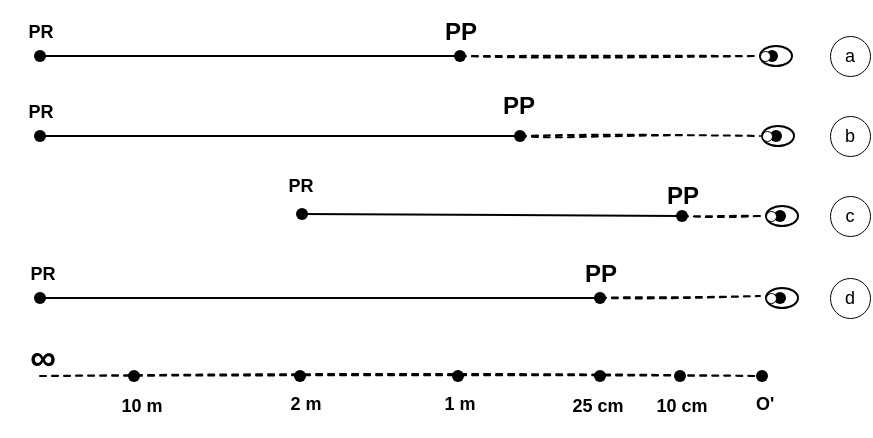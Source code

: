 <mxfile version="20.8.10" type="device"><diagram name="Page-1" id="PmjRVWUNBQiRzPhYBRPI"><mxGraphModel dx="567" dy="331" grid="1" gridSize="10" guides="1" tooltips="1" connect="1" arrows="1" fold="1" page="1" pageScale="1" pageWidth="827" pageHeight="1169" math="0" shadow="0"><root><mxCell id="0"/><mxCell id="1" parent="0"/><mxCell id="MbZ1hXyUN0HIS0RyjaZz-1" value="" style="endArrow=none;html=1;rounded=0;startArrow=none;" parent="1" source="MbZ1hXyUN0HIS0RyjaZz-38" edge="1"><mxGeometry width="50" height="50" relative="1" as="geometry"><mxPoint x="120" y="120" as="sourcePoint"/><mxPoint x="330" y="120" as="targetPoint"/></mxGeometry></mxCell><mxCell id="MbZ1hXyUN0HIS0RyjaZz-2" value="" style="endArrow=none;html=1;rounded=0;startArrow=none;" parent="1" source="MbZ1hXyUN0HIS0RyjaZz-42" edge="1"><mxGeometry width="50" height="50" relative="1" as="geometry"><mxPoint x="120" y="160" as="sourcePoint"/><mxPoint x="360" y="160" as="targetPoint"/></mxGeometry></mxCell><mxCell id="MbZ1hXyUN0HIS0RyjaZz-3" value="" style="endArrow=none;html=1;rounded=1;" parent="1" edge="1"><mxGeometry width="50" height="50" relative="1" as="geometry"><mxPoint x="250" y="199" as="sourcePoint"/><mxPoint x="440" y="200" as="targetPoint"/></mxGeometry></mxCell><mxCell id="MbZ1hXyUN0HIS0RyjaZz-4" value="" style="endArrow=none;html=1;rounded=0;startArrow=none;entryX=0.35;entryY=0.58;entryDx=0;entryDy=0;entryPerimeter=0;" parent="1" source="MbZ1hXyUN0HIS0RyjaZz-16" target="MbZ1hXyUN0HIS0RyjaZz-16" edge="1"><mxGeometry width="50" height="50" relative="1" as="geometry"><mxPoint x="120" y="240" as="sourcePoint"/><mxPoint x="520" y="240" as="targetPoint"/></mxGeometry></mxCell><mxCell id="MbZ1hXyUN0HIS0RyjaZz-5" value="" style="endArrow=none;dashed=1;html=1;rounded=0;sketch=1;entryX=0.704;entryY=0.544;entryDx=0;entryDy=0;entryPerimeter=0;" parent="1" target="MbZ1hXyUN0HIS0RyjaZz-55" edge="1"><mxGeometry width="50" height="50" relative="1" as="geometry"><mxPoint x="120" y="280" as="sourcePoint"/><mxPoint x="570" y="280" as="targetPoint"/></mxGeometry></mxCell><mxCell id="MbZ1hXyUN0HIS0RyjaZz-11" value="25 cm" style="text;html=1;align=center;verticalAlign=middle;whiteSpace=wrap;rounded=0;fontSize=9;fontStyle=1;" parent="1" vertex="1"><mxGeometry x="369" y="280" width="60" height="30" as="geometry"/></mxCell><mxCell id="MbZ1hXyUN0HIS0RyjaZz-12" value="10 cm" style="text;html=1;align=center;verticalAlign=middle;whiteSpace=wrap;rounded=0;fontSize=9;fontStyle=1;" parent="1" vertex="1"><mxGeometry x="411" y="280" width="60" height="30" as="geometry"/></mxCell><mxCell id="MbZ1hXyUN0HIS0RyjaZz-13" value="" style="shape=waypoint;sketch=0;size=6;pointerEvents=1;points=[];resizable=0;rotatable=0;perimeter=centerPerimeter;snapToPoint=1;" parent="1" vertex="1"><mxGeometry x="430" y="270" width="20" height="20" as="geometry"/></mxCell><mxCell id="MbZ1hXyUN0HIS0RyjaZz-14" value="" style="shape=waypoint;sketch=0;size=6;pointerEvents=1;points=[];resizable=0;rotatable=0;perimeter=centerPerimeter;snapToPoint=1;" parent="1" vertex="1"><mxGeometry x="319" y="270" width="20" height="20" as="geometry"/></mxCell><mxCell id="MbZ1hXyUN0HIS0RyjaZz-15" value="" style="shape=waypoint;sketch=0;size=6;pointerEvents=1;points=[];resizable=0;rotatable=0;perimeter=centerPerimeter;snapToPoint=1;" parent="1" vertex="1"><mxGeometry x="390" y="270" width="20" height="20" as="geometry"/></mxCell><mxCell id="MbZ1hXyUN0HIS0RyjaZz-27" value="" style="shape=waypoint;sketch=0;size=6;pointerEvents=1;points=[];resizable=0;rotatable=0;perimeter=centerPerimeter;snapToPoint=1;" parent="1" vertex="1"><mxGeometry x="240" y="270" width="20" height="20" as="geometry"/></mxCell><mxCell id="MbZ1hXyUN0HIS0RyjaZz-28" value="1 m" style="text;html=1;align=center;verticalAlign=middle;whiteSpace=wrap;rounded=0;fontSize=9;fontStyle=1;" parent="1" vertex="1"><mxGeometry x="300" y="279" width="60" height="30" as="geometry"/></mxCell><mxCell id="MbZ1hXyUN0HIS0RyjaZz-29" value="2 m" style="text;html=1;align=center;verticalAlign=middle;whiteSpace=wrap;rounded=0;fontSize=9;fontStyle=1;" parent="1" vertex="1"><mxGeometry x="223" y="280" width="60" height="28" as="geometry"/></mxCell><mxCell id="MbZ1hXyUN0HIS0RyjaZz-30" value="10 m" style="text;html=1;align=center;verticalAlign=middle;whiteSpace=wrap;rounded=0;fontSize=9;fontStyle=1;" parent="1" vertex="1"><mxGeometry x="141" y="280" width="60" height="30" as="geometry"/></mxCell><mxCell id="MbZ1hXyUN0HIS0RyjaZz-32" value="" style="shape=waypoint;sketch=0;size=6;pointerEvents=1;points=[];resizable=0;rotatable=0;perimeter=centerPerimeter;snapToPoint=1;" parent="1" vertex="1"><mxGeometry x="157" y="270" width="20" height="20" as="geometry"/></mxCell><mxCell id="MbZ1hXyUN0HIS0RyjaZz-33" value="" style="shape=waypoint;sketch=0;size=6;pointerEvents=1;points=[];resizable=0;rotatable=0;perimeter=centerPerimeter;snapToPoint=1;" parent="1" vertex="1"><mxGeometry x="241" y="189" width="20" height="20" as="geometry"/></mxCell><mxCell id="MbZ1hXyUN0HIS0RyjaZz-34" value="" style="endArrow=none;html=1;rounded=0;startArrow=none;" parent="1" source="MbZ1hXyUN0HIS0RyjaZz-44" target="MbZ1hXyUN0HIS0RyjaZz-16" edge="1"><mxGeometry width="50" height="50" relative="1" as="geometry"><mxPoint x="120" y="240" as="sourcePoint"/><mxPoint x="520" y="240" as="targetPoint"/></mxGeometry></mxCell><mxCell id="MbZ1hXyUN0HIS0RyjaZz-16" value="" style="shape=waypoint;sketch=0;size=6;pointerEvents=1;points=[];resizable=0;rotatable=0;perimeter=centerPerimeter;snapToPoint=1;" parent="1" vertex="1"><mxGeometry x="390" y="231" width="20" height="20" as="geometry"/></mxCell><mxCell id="MbZ1hXyUN0HIS0RyjaZz-35" value="" style="shape=waypoint;sketch=0;size=6;pointerEvents=1;points=[];resizable=0;rotatable=0;perimeter=centerPerimeter;snapToPoint=1;" parent="1" vertex="1"><mxGeometry x="431" y="190" width="20" height="20" as="geometry"/></mxCell><mxCell id="MbZ1hXyUN0HIS0RyjaZz-37" value="" style="shape=waypoint;sketch=0;size=6;pointerEvents=1;points=[];resizable=0;rotatable=0;perimeter=centerPerimeter;snapToPoint=1;" parent="1" vertex="1"><mxGeometry x="350" y="150" width="20" height="20" as="geometry"/></mxCell><mxCell id="MbZ1hXyUN0HIS0RyjaZz-39" value="" style="endArrow=none;html=1;rounded=0;startArrow=none;" parent="1" source="MbZ1hXyUN0HIS0RyjaZz-40" target="MbZ1hXyUN0HIS0RyjaZz-38" edge="1"><mxGeometry width="50" height="50" relative="1" as="geometry"><mxPoint x="120" y="120" as="sourcePoint"/><mxPoint x="330" y="120" as="targetPoint"/></mxGeometry></mxCell><mxCell id="MbZ1hXyUN0HIS0RyjaZz-38" value="" style="shape=waypoint;sketch=0;size=6;pointerEvents=1;points=[];resizable=0;rotatable=0;perimeter=centerPerimeter;snapToPoint=1;" parent="1" vertex="1"><mxGeometry x="320" y="110" width="20" height="20" as="geometry"/></mxCell><mxCell id="MbZ1hXyUN0HIS0RyjaZz-41" value="" style="endArrow=none;html=1;rounded=0;" parent="1" target="MbZ1hXyUN0HIS0RyjaZz-40" edge="1"><mxGeometry width="50" height="50" relative="1" as="geometry"><mxPoint x="120" y="120" as="sourcePoint"/><mxPoint x="330" y="120" as="targetPoint"/></mxGeometry></mxCell><mxCell id="MbZ1hXyUN0HIS0RyjaZz-40" value="" style="shape=waypoint;sketch=0;size=6;pointerEvents=1;points=[];resizable=0;rotatable=0;perimeter=centerPerimeter;snapToPoint=1;" parent="1" vertex="1"><mxGeometry x="110" y="110" width="20" height="20" as="geometry"/></mxCell><mxCell id="MbZ1hXyUN0HIS0RyjaZz-43" value="" style="endArrow=none;html=1;rounded=0;" parent="1" target="MbZ1hXyUN0HIS0RyjaZz-42" edge="1"><mxGeometry width="50" height="50" relative="1" as="geometry"><mxPoint x="120" y="160" as="sourcePoint"/><mxPoint x="360" y="160" as="targetPoint"/></mxGeometry></mxCell><mxCell id="MbZ1hXyUN0HIS0RyjaZz-42" value="" style="shape=waypoint;sketch=0;size=6;pointerEvents=1;points=[];resizable=0;rotatable=0;perimeter=centerPerimeter;snapToPoint=1;" parent="1" vertex="1"><mxGeometry x="110" y="150" width="20" height="20" as="geometry"/></mxCell><mxCell id="MbZ1hXyUN0HIS0RyjaZz-45" value="" style="endArrow=none;html=1;rounded=0;" parent="1" target="MbZ1hXyUN0HIS0RyjaZz-44" edge="1"><mxGeometry width="50" height="50" relative="1" as="geometry"><mxPoint x="120" y="240" as="sourcePoint"/><mxPoint x="440" y="241.0" as="targetPoint"/></mxGeometry></mxCell><mxCell id="MbZ1hXyUN0HIS0RyjaZz-44" value="" style="shape=waypoint;sketch=0;size=6;pointerEvents=1;points=[];resizable=0;rotatable=0;perimeter=centerPerimeter;snapToPoint=1;" parent="1" vertex="1"><mxGeometry x="110" y="231" width="20" height="20" as="geometry"/></mxCell><mxCell id="MbZ1hXyUN0HIS0RyjaZz-55" value="" style="shape=waypoint;sketch=0;size=6;pointerEvents=1;points=[];resizable=0;rotatable=0;perimeter=centerPerimeter;snapToPoint=1;fontSize=9;" parent="1" vertex="1"><mxGeometry x="471" y="270" width="20" height="20" as="geometry"/></mxCell><mxCell id="MbZ1hXyUN0HIS0RyjaZz-57" value="" style="endArrow=none;dashed=1;html=1;rounded=1;sketch=1;fontSize=9;exitX=0.985;exitY=0.861;exitDx=0;exitDy=0;exitPerimeter=0;" parent="1" source="MbZ1hXyUN0HIS0RyjaZz-38" edge="1"><mxGeometry width="50" height="50" relative="1" as="geometry"><mxPoint x="431" y="170" as="sourcePoint"/><mxPoint x="481" y="120" as="targetPoint"/></mxGeometry></mxCell><mxCell id="MbZ1hXyUN0HIS0RyjaZz-61" value="" style="endArrow=none;dashed=1;html=1;rounded=1;sketch=1;fontSize=9;exitX=0.485;exitY=0.373;exitDx=0;exitDy=0;exitPerimeter=0;" parent="1" source="MbZ1hXyUN0HIS0RyjaZz-37" edge="1"><mxGeometry width="50" height="50" relative="1" as="geometry"><mxPoint x="350" y="140" as="sourcePoint"/><mxPoint x="480" y="160" as="targetPoint"/></mxGeometry></mxCell><mxCell id="MbZ1hXyUN0HIS0RyjaZz-62" value="" style="endArrow=none;dashed=1;html=1;rounded=1;sketch=1;fontSize=9;exitX=0.387;exitY=0.568;exitDx=0;exitDy=0;exitPerimeter=0;" parent="1" source="MbZ1hXyUN0HIS0RyjaZz-35" edge="1"><mxGeometry width="50" height="50" relative="1" as="geometry"><mxPoint x="360" y="150" as="sourcePoint"/><mxPoint x="480" y="200" as="targetPoint"/></mxGeometry></mxCell><mxCell id="MbZ1hXyUN0HIS0RyjaZz-63" value="" style="endArrow=none;dashed=1;html=1;rounded=1;sketch=1;fontSize=9;exitX=0.656;exitY=0.494;exitDx=0;exitDy=0;exitPerimeter=0;" parent="1" source="MbZ1hXyUN0HIS0RyjaZz-16" edge="1"><mxGeometry width="50" height="50" relative="1" as="geometry"><mxPoint x="405.5" y="240.76" as="sourcePoint"/><mxPoint x="480" y="240" as="targetPoint"/></mxGeometry></mxCell><mxCell id="MbZ1hXyUN0HIS0RyjaZz-64" value="" style="ellipse;whiteSpace=wrap;html=1;fontSize=9;" parent="1" vertex="1"><mxGeometry x="481" y="155" width="16" height="10" as="geometry"/></mxCell><mxCell id="MbZ1hXyUN0HIS0RyjaZz-68" value="" style="shape=waypoint;sketch=0;size=6;pointerEvents=1;points=[];resizable=0;rotatable=0;perimeter=centerPerimeter;snapToPoint=1;" parent="1" vertex="1"><mxGeometry x="478" y="150" width="20" height="20" as="geometry"/></mxCell><mxCell id="MbZ1hXyUN0HIS0RyjaZz-69" value="" style="ellipse;whiteSpace=wrap;html=1;aspect=fixed;fontSize=9;strokeWidth=0.5;" parent="1" vertex="1"><mxGeometry x="481" y="157.5" width="5" height="5" as="geometry"/></mxCell><mxCell id="MbZ1hXyUN0HIS0RyjaZz-71" value="" style="ellipse;whiteSpace=wrap;html=1;fontSize=9;" parent="1" vertex="1"><mxGeometry x="480" y="115" width="16" height="10" as="geometry"/></mxCell><mxCell id="MbZ1hXyUN0HIS0RyjaZz-72" value="" style="shape=waypoint;sketch=0;size=6;pointerEvents=1;points=[];resizable=0;rotatable=0;perimeter=centerPerimeter;snapToPoint=1;" parent="1" vertex="1"><mxGeometry x="476" y="110" width="20" height="20" as="geometry"/></mxCell><mxCell id="MbZ1hXyUN0HIS0RyjaZz-73" value="" style="ellipse;whiteSpace=wrap;html=1;aspect=fixed;fontSize=9;strokeWidth=0.5;" parent="1" vertex="1"><mxGeometry x="480" y="117.5" width="5" height="5" as="geometry"/></mxCell><mxCell id="MbZ1hXyUN0HIS0RyjaZz-74" value="" style="ellipse;whiteSpace=wrap;html=1;fontSize=9;" parent="1" vertex="1"><mxGeometry x="483" y="195" width="16" height="10" as="geometry"/></mxCell><mxCell id="MbZ1hXyUN0HIS0RyjaZz-75" value="" style="shape=waypoint;sketch=0;size=6;pointerEvents=1;points=[];resizable=0;rotatable=0;perimeter=centerPerimeter;snapToPoint=1;" parent="1" vertex="1"><mxGeometry x="480" y="190" width="20" height="20" as="geometry"/></mxCell><mxCell id="MbZ1hXyUN0HIS0RyjaZz-76" value="" style="ellipse;whiteSpace=wrap;html=1;aspect=fixed;fontSize=9;strokeWidth=0.5;" parent="1" vertex="1"><mxGeometry x="483" y="197.5" width="5" height="5" as="geometry"/></mxCell><mxCell id="MbZ1hXyUN0HIS0RyjaZz-80" value="" style="ellipse;whiteSpace=wrap;html=1;fontSize=9;" parent="1" vertex="1"><mxGeometry x="483" y="236" width="16" height="10" as="geometry"/></mxCell><mxCell id="MbZ1hXyUN0HIS0RyjaZz-81" value="" style="shape=waypoint;sketch=0;size=6;pointerEvents=1;points=[];resizable=0;rotatable=0;perimeter=centerPerimeter;snapToPoint=1;" parent="1" vertex="1"><mxGeometry x="480" y="231" width="20" height="20" as="geometry"/></mxCell><mxCell id="MbZ1hXyUN0HIS0RyjaZz-82" value="" style="ellipse;whiteSpace=wrap;html=1;aspect=fixed;fontSize=9;strokeWidth=0.5;" parent="1" vertex="1"><mxGeometry x="483" y="238.5" width="5" height="5" as="geometry"/></mxCell><mxCell id="MbZ1hXyUN0HIS0RyjaZz-83" value="a" style="ellipse;whiteSpace=wrap;html=1;aspect=fixed;sketch=0;strokeWidth=0.5;fontSize=9;" parent="1" vertex="1"><mxGeometry x="515" y="110" width="20" height="20" as="geometry"/></mxCell><mxCell id="MbZ1hXyUN0HIS0RyjaZz-84" value="b" style="ellipse;whiteSpace=wrap;html=1;aspect=fixed;sketch=0;strokeWidth=0.5;fontSize=9;" parent="1" vertex="1"><mxGeometry x="515" y="150" width="20" height="20" as="geometry"/></mxCell><mxCell id="MbZ1hXyUN0HIS0RyjaZz-85" value="c" style="ellipse;whiteSpace=wrap;html=1;aspect=fixed;sketch=0;strokeWidth=0.5;fontSize=9;" parent="1" vertex="1"><mxGeometry x="515" y="190" width="20" height="20" as="geometry"/></mxCell><mxCell id="MbZ1hXyUN0HIS0RyjaZz-86" value="d" style="ellipse;whiteSpace=wrap;html=1;aspect=fixed;sketch=0;strokeWidth=0.5;fontSize=9;" parent="1" vertex="1"><mxGeometry x="515" y="231" width="20" height="20" as="geometry"/></mxCell><mxCell id="MbZ1hXyUN0HIS0RyjaZz-88" value="&lt;b&gt;O'&lt;/b&gt;" style="text;html=1;align=center;verticalAlign=middle;resizable=0;points=[];autosize=1;fontSize=9;" parent="1" vertex="1"><mxGeometry x="467" y="284" width="30" height="20" as="geometry"/></mxCell><mxCell id="MbZ1hXyUN0HIS0RyjaZz-89" value="&lt;b&gt;PR&lt;/b&gt;" style="text;html=1;align=center;verticalAlign=middle;resizable=0;points=[];autosize=1;fontSize=9;" parent="1" vertex="1"><mxGeometry x="101" y="218.5" width="40" height="20" as="geometry"/></mxCell><mxCell id="MbZ1hXyUN0HIS0RyjaZz-90" value="&lt;b&gt;PR&lt;/b&gt;" style="text;html=1;align=center;verticalAlign=middle;resizable=0;points=[];autosize=1;fontSize=9;" parent="1" vertex="1"><mxGeometry x="100" y="97.5" width="40" height="20" as="geometry"/></mxCell><mxCell id="MbZ1hXyUN0HIS0RyjaZz-91" value="&lt;b&gt;PR&lt;/b&gt;" style="text;html=1;align=center;verticalAlign=middle;resizable=0;points=[];autosize=1;fontSize=9;" parent="1" vertex="1"><mxGeometry x="100" y="137.5" width="40" height="20" as="geometry"/></mxCell><mxCell id="MbZ1hXyUN0HIS0RyjaZz-92" value="&lt;b&gt;PR&lt;/b&gt;" style="text;html=1;align=center;verticalAlign=middle;resizable=0;points=[];autosize=1;fontSize=9;" parent="1" vertex="1"><mxGeometry x="230" y="175" width="40" height="20" as="geometry"/></mxCell><mxCell id="MbZ1hXyUN0HIS0RyjaZz-93" value="&lt;b style=&quot;font-size: 18px;&quot;&gt;&lt;font style=&quot;font-size: 18px;&quot;&gt;∞&lt;/font&gt;&lt;/b&gt;" style="text;html=1;align=center;verticalAlign=middle;resizable=0;points=[];autosize=1;fontSize=18;" parent="1" vertex="1"><mxGeometry x="101" y="251" width="40" height="40" as="geometry"/></mxCell><mxCell id="n8Mm7AcqfVVVk8HuFmep-1" value="&lt;b&gt;PP&lt;/b&gt;" style="text;html=1;align=center;verticalAlign=middle;resizable=0;points=[];autosize=1;strokeColor=none;fillColor=none;" vertex="1" parent="1"><mxGeometry x="310" y="92.5" width="40" height="30" as="geometry"/></mxCell><mxCell id="n8Mm7AcqfVVVk8HuFmep-2" value="&lt;b&gt;PP&lt;/b&gt;" style="text;html=1;align=center;verticalAlign=middle;resizable=0;points=[];autosize=1;strokeColor=none;fillColor=none;" vertex="1" parent="1"><mxGeometry x="339" y="130" width="40" height="30" as="geometry"/></mxCell><mxCell id="n8Mm7AcqfVVVk8HuFmep-3" value="&lt;b&gt;PP&lt;/b&gt;" style="text;html=1;align=center;verticalAlign=middle;resizable=0;points=[];autosize=1;strokeColor=none;fillColor=none;" vertex="1" parent="1"><mxGeometry x="380" y="213.5" width="40" height="30" as="geometry"/></mxCell><mxCell id="n8Mm7AcqfVVVk8HuFmep-4" value="&lt;b&gt;PP&lt;/b&gt;" style="text;html=1;align=center;verticalAlign=middle;resizable=0;points=[];autosize=1;strokeColor=none;fillColor=none;" vertex="1" parent="1"><mxGeometry x="421" y="175" width="40" height="30" as="geometry"/></mxCell></root></mxGraphModel></diagram></mxfile>